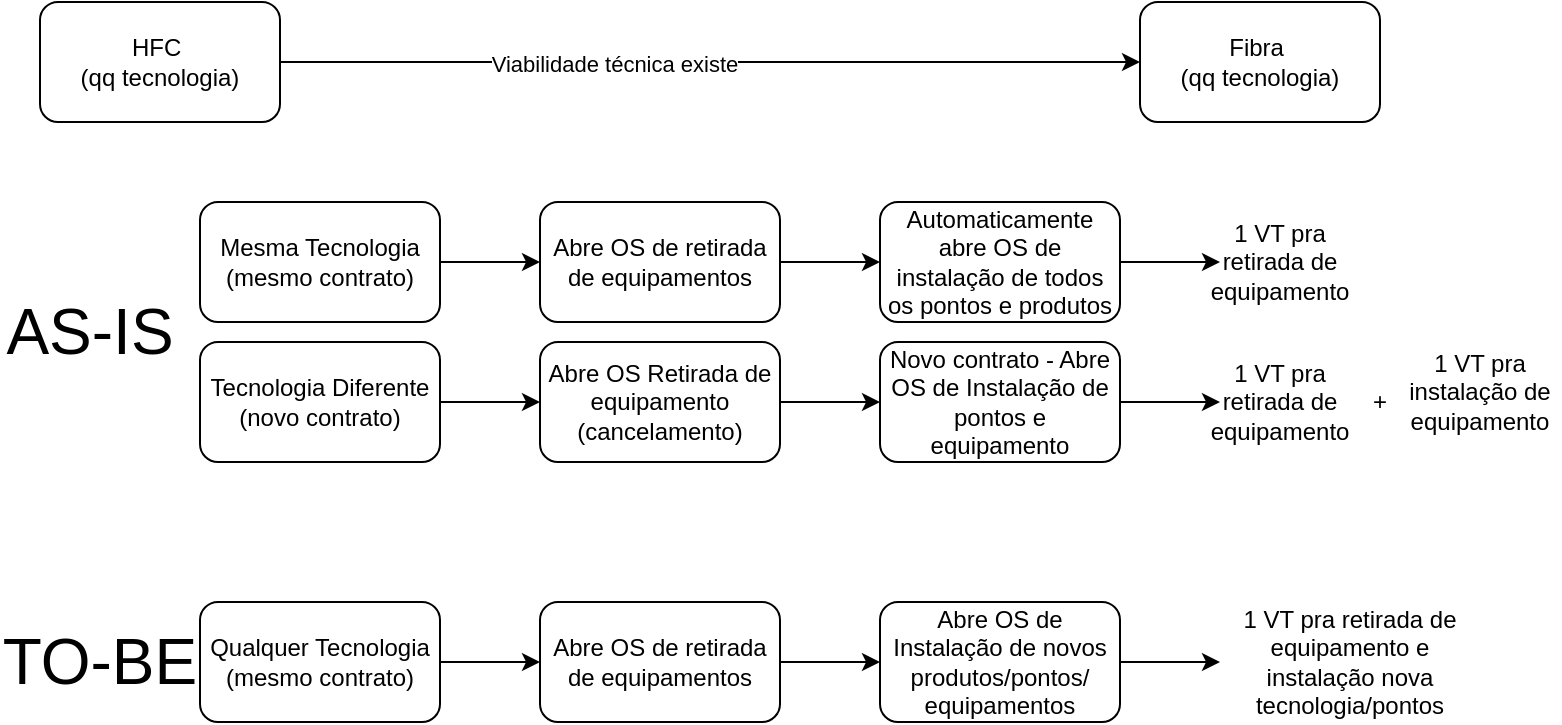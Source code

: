 <mxfile version="28.0.6">
  <diagram name="Página-1" id="zqmcP0fRCzVm-A6s5VtJ">
    <mxGraphModel dx="946" dy="563" grid="1" gridSize="10" guides="1" tooltips="1" connect="1" arrows="1" fold="1" page="1" pageScale="1" pageWidth="827" pageHeight="1169" math="0" shadow="0">
      <root>
        <mxCell id="0" />
        <mxCell id="1" parent="0" />
        <mxCell id="5iCUy87sB2-tcCot6NtR-3" value="" style="edgeStyle=orthogonalEdgeStyle;rounded=0;orthogonalLoop=1;jettySize=auto;html=1;" edge="1" parent="1" source="5iCUy87sB2-tcCot6NtR-1" target="5iCUy87sB2-tcCot6NtR-2">
          <mxGeometry relative="1" as="geometry" />
        </mxCell>
        <mxCell id="5iCUy87sB2-tcCot6NtR-5" value="Viabilidade técnica existe" style="edgeLabel;html=1;align=center;verticalAlign=middle;resizable=0;points=[];" vertex="1" connectable="0" parent="5iCUy87sB2-tcCot6NtR-3">
          <mxGeometry x="-0.225" y="-1" relative="1" as="geometry">
            <mxPoint as="offset" />
          </mxGeometry>
        </mxCell>
        <mxCell id="5iCUy87sB2-tcCot6NtR-1" value="HFC&amp;nbsp;&lt;div&gt;(qq tecnologia)&lt;/div&gt;" style="rounded=1;whiteSpace=wrap;html=1;" vertex="1" parent="1">
          <mxGeometry x="30" y="30" width="120" height="60" as="geometry" />
        </mxCell>
        <mxCell id="5iCUy87sB2-tcCot6NtR-2" value="Fibra&amp;nbsp;&lt;div&gt;(qq tecnologia)&lt;/div&gt;" style="rounded=1;whiteSpace=wrap;html=1;" vertex="1" parent="1">
          <mxGeometry x="580" y="30" width="120" height="60" as="geometry" />
        </mxCell>
        <mxCell id="5iCUy87sB2-tcCot6NtR-7" value="" style="edgeStyle=orthogonalEdgeStyle;rounded=0;orthogonalLoop=1;jettySize=auto;html=1;" edge="1" parent="1" source="5iCUy87sB2-tcCot6NtR-4" target="5iCUy87sB2-tcCot6NtR-6">
          <mxGeometry relative="1" as="geometry" />
        </mxCell>
        <mxCell id="5iCUy87sB2-tcCot6NtR-4" value="Abre OS de retirada de equipamentos" style="rounded=1;whiteSpace=wrap;html=1;" vertex="1" parent="1">
          <mxGeometry x="280" y="130" width="120" height="60" as="geometry" />
        </mxCell>
        <mxCell id="5iCUy87sB2-tcCot6NtR-19" style="edgeStyle=orthogonalEdgeStyle;rounded=0;orthogonalLoop=1;jettySize=auto;html=1;entryX=0;entryY=0.5;entryDx=0;entryDy=0;" edge="1" parent="1" source="5iCUy87sB2-tcCot6NtR-6" target="5iCUy87sB2-tcCot6NtR-12">
          <mxGeometry relative="1" as="geometry" />
        </mxCell>
        <mxCell id="5iCUy87sB2-tcCot6NtR-6" value="Automaticamente abre OS de instalação de todos os pontos e produtos" style="whiteSpace=wrap;html=1;rounded=1;" vertex="1" parent="1">
          <mxGeometry x="450" y="130" width="120" height="60" as="geometry" />
        </mxCell>
        <mxCell id="5iCUy87sB2-tcCot6NtR-10" value="" style="edgeStyle=orthogonalEdgeStyle;rounded=0;orthogonalLoop=1;jettySize=auto;html=1;" edge="1" parent="1" source="5iCUy87sB2-tcCot6NtR-8" target="5iCUy87sB2-tcCot6NtR-9">
          <mxGeometry relative="1" as="geometry" />
        </mxCell>
        <mxCell id="5iCUy87sB2-tcCot6NtR-8" value="Abre OS de retirada de equipamentos" style="rounded=1;whiteSpace=wrap;html=1;" vertex="1" parent="1">
          <mxGeometry x="280" y="330" width="120" height="60" as="geometry" />
        </mxCell>
        <mxCell id="5iCUy87sB2-tcCot6NtR-22" style="edgeStyle=orthogonalEdgeStyle;rounded=0;orthogonalLoop=1;jettySize=auto;html=1;" edge="1" parent="1" source="5iCUy87sB2-tcCot6NtR-9" target="5iCUy87sB2-tcCot6NtR-21">
          <mxGeometry relative="1" as="geometry" />
        </mxCell>
        <mxCell id="5iCUy87sB2-tcCot6NtR-9" value="Abre OS de Instalação de novos produtos/pontos/&lt;div&gt;equipamentos&lt;/div&gt;" style="whiteSpace=wrap;html=1;rounded=1;" vertex="1" parent="1">
          <mxGeometry x="450" y="330" width="120" height="60" as="geometry" />
        </mxCell>
        <mxCell id="5iCUy87sB2-tcCot6NtR-12" value="1 VT pra retirada de equipamento" style="text;html=1;align=center;verticalAlign=middle;whiteSpace=wrap;rounded=0;" vertex="1" parent="1">
          <mxGeometry x="620" y="145" width="60" height="30" as="geometry" />
        </mxCell>
        <mxCell id="5iCUy87sB2-tcCot6NtR-13" value="" style="edgeStyle=orthogonalEdgeStyle;rounded=0;orthogonalLoop=1;jettySize=auto;html=1;" edge="1" parent="1" source="5iCUy87sB2-tcCot6NtR-14" target="5iCUy87sB2-tcCot6NtR-15">
          <mxGeometry relative="1" as="geometry" />
        </mxCell>
        <mxCell id="5iCUy87sB2-tcCot6NtR-14" value="Abre OS Retirada de equipamento (cancelamento)" style="rounded=1;whiteSpace=wrap;html=1;" vertex="1" parent="1">
          <mxGeometry x="280" y="200" width="120" height="60" as="geometry" />
        </mxCell>
        <mxCell id="5iCUy87sB2-tcCot6NtR-20" style="edgeStyle=orthogonalEdgeStyle;rounded=0;orthogonalLoop=1;jettySize=auto;html=1;entryX=0;entryY=0.5;entryDx=0;entryDy=0;" edge="1" parent="1" source="5iCUy87sB2-tcCot6NtR-15" target="5iCUy87sB2-tcCot6NtR-16">
          <mxGeometry relative="1" as="geometry" />
        </mxCell>
        <mxCell id="5iCUy87sB2-tcCot6NtR-15" value="Novo contrato - Abre OS de Instalação de pontos e equipamento" style="whiteSpace=wrap;html=1;rounded=1;" vertex="1" parent="1">
          <mxGeometry x="450" y="200" width="120" height="60" as="geometry" />
        </mxCell>
        <mxCell id="5iCUy87sB2-tcCot6NtR-16" value="1 VT pra retirada de equipamento" style="text;html=1;align=center;verticalAlign=middle;whiteSpace=wrap;rounded=0;" vertex="1" parent="1">
          <mxGeometry x="620" y="215" width="60" height="30" as="geometry" />
        </mxCell>
        <mxCell id="5iCUy87sB2-tcCot6NtR-17" value="1 VT pra instalação de equipamento" style="text;html=1;align=center;verticalAlign=middle;whiteSpace=wrap;rounded=0;" vertex="1" parent="1">
          <mxGeometry x="710" y="210" width="80" height="30" as="geometry" />
        </mxCell>
        <mxCell id="5iCUy87sB2-tcCot6NtR-18" value="+" style="text;html=1;align=center;verticalAlign=middle;whiteSpace=wrap;rounded=0;" vertex="1" parent="1">
          <mxGeometry x="670" y="215" width="60" height="30" as="geometry" />
        </mxCell>
        <mxCell id="5iCUy87sB2-tcCot6NtR-21" value="1 VT pra retirada de equipamento e instalação nova tecnologia/pontos" style="text;html=1;align=center;verticalAlign=middle;whiteSpace=wrap;rounded=0;" vertex="1" parent="1">
          <mxGeometry x="620" y="345" width="130" height="30" as="geometry" />
        </mxCell>
        <mxCell id="5iCUy87sB2-tcCot6NtR-23" value="AS-IS" style="text;html=1;align=center;verticalAlign=middle;whiteSpace=wrap;rounded=0;strokeWidth=1;fontSize=32;" vertex="1" parent="1">
          <mxGeometry x="10" y="180" width="90" height="30" as="geometry" />
        </mxCell>
        <mxCell id="5iCUy87sB2-tcCot6NtR-24" value="TO-BE" style="text;html=1;align=center;verticalAlign=middle;whiteSpace=wrap;rounded=0;strokeWidth=1;fontSize=32;" vertex="1" parent="1">
          <mxGeometry x="10" y="345" width="100" height="30" as="geometry" />
        </mxCell>
        <mxCell id="5iCUy87sB2-tcCot6NtR-26" style="edgeStyle=orthogonalEdgeStyle;rounded=0;orthogonalLoop=1;jettySize=auto;html=1;entryX=0;entryY=0.5;entryDx=0;entryDy=0;" edge="1" parent="1" source="5iCUy87sB2-tcCot6NtR-25" target="5iCUy87sB2-tcCot6NtR-4">
          <mxGeometry relative="1" as="geometry" />
        </mxCell>
        <mxCell id="5iCUy87sB2-tcCot6NtR-25" value="Mesma Tecnologia (mesmo contrato)" style="rounded=1;whiteSpace=wrap;html=1;" vertex="1" parent="1">
          <mxGeometry x="110" y="130" width="120" height="60" as="geometry" />
        </mxCell>
        <mxCell id="5iCUy87sB2-tcCot6NtR-28" style="edgeStyle=orthogonalEdgeStyle;rounded=0;orthogonalLoop=1;jettySize=auto;html=1;entryX=0;entryY=0.5;entryDx=0;entryDy=0;" edge="1" parent="1" source="5iCUy87sB2-tcCot6NtR-27" target="5iCUy87sB2-tcCot6NtR-14">
          <mxGeometry relative="1" as="geometry" />
        </mxCell>
        <mxCell id="5iCUy87sB2-tcCot6NtR-27" value="Tecnologia Diferente (novo contrato)" style="rounded=1;whiteSpace=wrap;html=1;" vertex="1" parent="1">
          <mxGeometry x="110" y="200" width="120" height="60" as="geometry" />
        </mxCell>
        <mxCell id="5iCUy87sB2-tcCot6NtR-30" style="edgeStyle=orthogonalEdgeStyle;rounded=0;orthogonalLoop=1;jettySize=auto;html=1;entryX=0;entryY=0.5;entryDx=0;entryDy=0;" edge="1" parent="1" source="5iCUy87sB2-tcCot6NtR-29" target="5iCUy87sB2-tcCot6NtR-8">
          <mxGeometry relative="1" as="geometry" />
        </mxCell>
        <mxCell id="5iCUy87sB2-tcCot6NtR-29" value="Qualquer Tecnologia (mesmo contrato)" style="rounded=1;whiteSpace=wrap;html=1;" vertex="1" parent="1">
          <mxGeometry x="110" y="330" width="120" height="60" as="geometry" />
        </mxCell>
      </root>
    </mxGraphModel>
  </diagram>
</mxfile>
